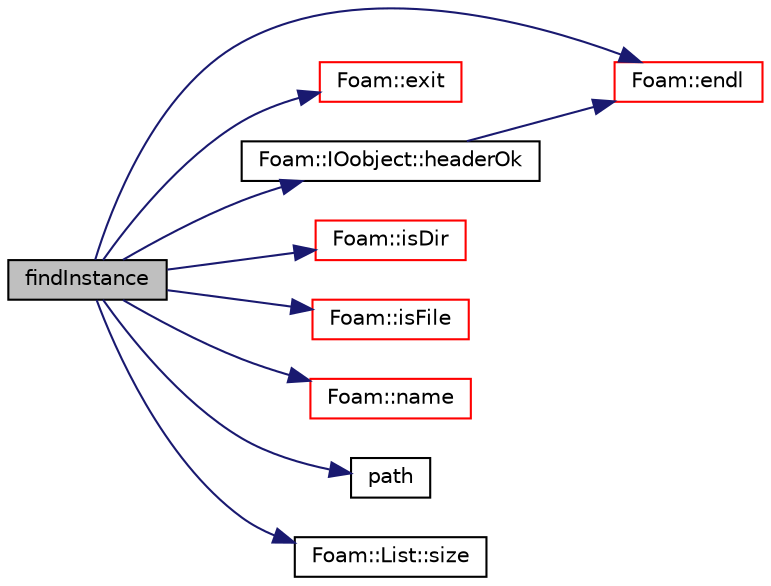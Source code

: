 digraph "findInstance"
{
  bgcolor="transparent";
  edge [fontname="Helvetica",fontsize="10",labelfontname="Helvetica",labelfontsize="10"];
  node [fontname="Helvetica",fontsize="10",shape=record];
  rankdir="LR";
  Node13220 [label="findInstance",height=0.2,width=0.4,color="black", fillcolor="grey75", style="filled", fontcolor="black"];
  Node13220 -> Node13221 [color="midnightblue",fontsize="10",style="solid",fontname="Helvetica"];
  Node13221 [label="Foam::endl",height=0.2,width=0.4,color="red",URL="$a21851.html#a2db8fe02a0d3909e9351bb4275b23ce4",tooltip="Add newline and flush stream. "];
  Node13220 -> Node13223 [color="midnightblue",fontsize="10",style="solid",fontname="Helvetica"];
  Node13223 [label="Foam::exit",height=0.2,width=0.4,color="red",URL="$a21851.html#a06ca7250d8e89caf05243ec094843642"];
  Node13220 -> Node13270 [color="midnightblue",fontsize="10",style="solid",fontname="Helvetica"];
  Node13270 [label="Foam::IOobject::headerOk",height=0.2,width=0.4,color="black",URL="$a27249.html#a9d4879c850ce41d945ff77e788de3a23",tooltip="Read and check header info. "];
  Node13270 -> Node13221 [color="midnightblue",fontsize="10",style="solid",fontname="Helvetica"];
  Node13220 -> Node13271 [color="midnightblue",fontsize="10",style="solid",fontname="Helvetica"];
  Node13271 [label="Foam::isDir",height=0.2,width=0.4,color="red",URL="$a21851.html#a9c9cf5d33b9c5961f835aefe5d860c5a",tooltip="Does the name exist as a DIRECTORY in the file system? "];
  Node13220 -> Node13277 [color="midnightblue",fontsize="10",style="solid",fontname="Helvetica"];
  Node13277 [label="Foam::isFile",height=0.2,width=0.4,color="red",URL="$a21851.html#a1cf13d004cf482571af182540a8d1526",tooltip="Does the name exist as a FILE in the file system? "];
  Node13220 -> Node13278 [color="midnightblue",fontsize="10",style="solid",fontname="Helvetica"];
  Node13278 [label="Foam::name",height=0.2,width=0.4,color="red",URL="$a21851.html#adcb0df2bd4953cb6bb390272d8263c3a",tooltip="Return a string representation of a complex. "];
  Node13220 -> Node13281 [color="midnightblue",fontsize="10",style="solid",fontname="Helvetica"];
  Node13281 [label="path",height=0.2,width=0.4,color="black",URL="$a19796.html#ad8adfaf80503dc99cbb14bf07bf1eb22"];
  Node13220 -> Node13282 [color="midnightblue",fontsize="10",style="solid",fontname="Helvetica"];
  Node13282 [label="Foam::List::size",height=0.2,width=0.4,color="black",URL="$a26833.html#a8a5f6fa29bd4b500caf186f60245b384",tooltip="Override size to be inconsistent with allocated storage. "];
}

